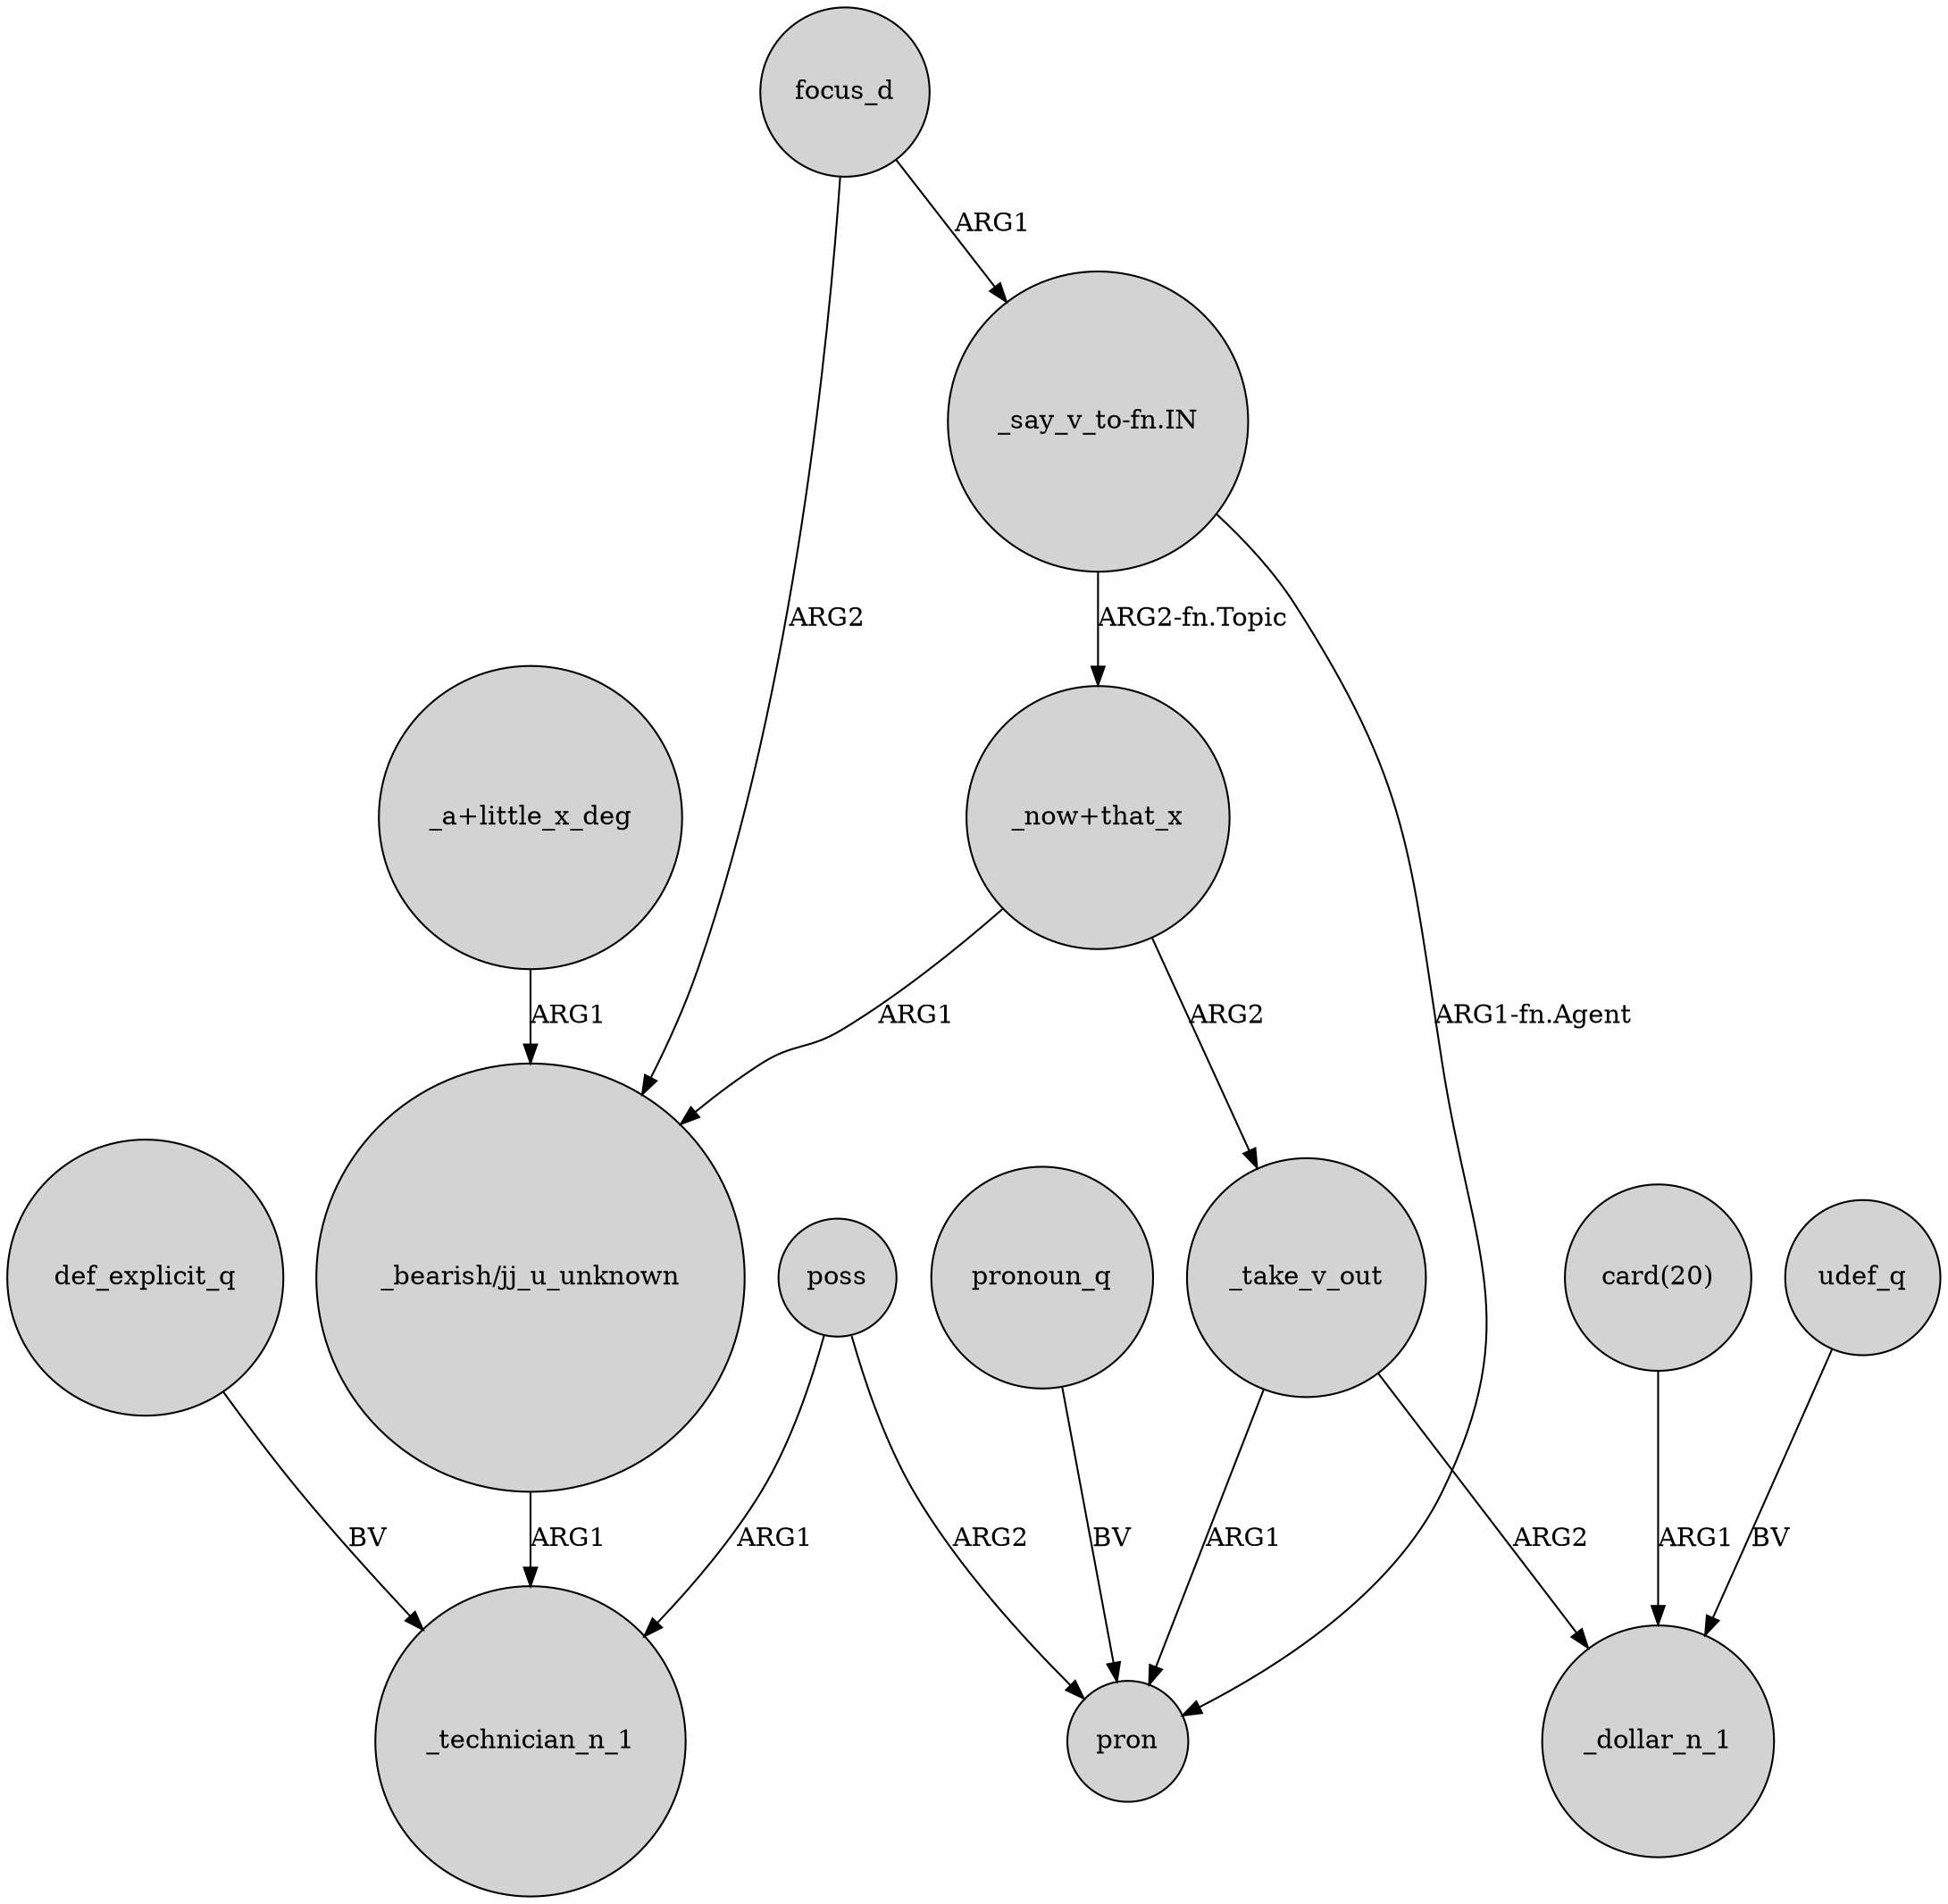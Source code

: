 digraph {
	node [shape=circle style=filled]
	def_explicit_q -> _technician_n_1 [label=BV]
	"_now+that_x" -> _take_v_out [label=ARG2]
	_take_v_out -> pron [label=ARG1]
	"_say_v_to-fn.IN" -> pron [label="ARG1-fn.Agent"]
	"_say_v_to-fn.IN" -> "_now+that_x" [label="ARG2-fn.Topic"]
	poss -> pron [label=ARG2]
	"_bearish/jj_u_unknown" -> _technician_n_1 [label=ARG1]
	_take_v_out -> _dollar_n_1 [label=ARG2]
	"card(20)" -> _dollar_n_1 [label=ARG1]
	poss -> _technician_n_1 [label=ARG1]
	"_now+that_x" -> "_bearish/jj_u_unknown" [label=ARG1]
	udef_q -> _dollar_n_1 [label=BV]
	focus_d -> "_say_v_to-fn.IN" [label=ARG1]
	"_a+little_x_deg" -> "_bearish/jj_u_unknown" [label=ARG1]
	focus_d -> "_bearish/jj_u_unknown" [label=ARG2]
	pronoun_q -> pron [label=BV]
}
